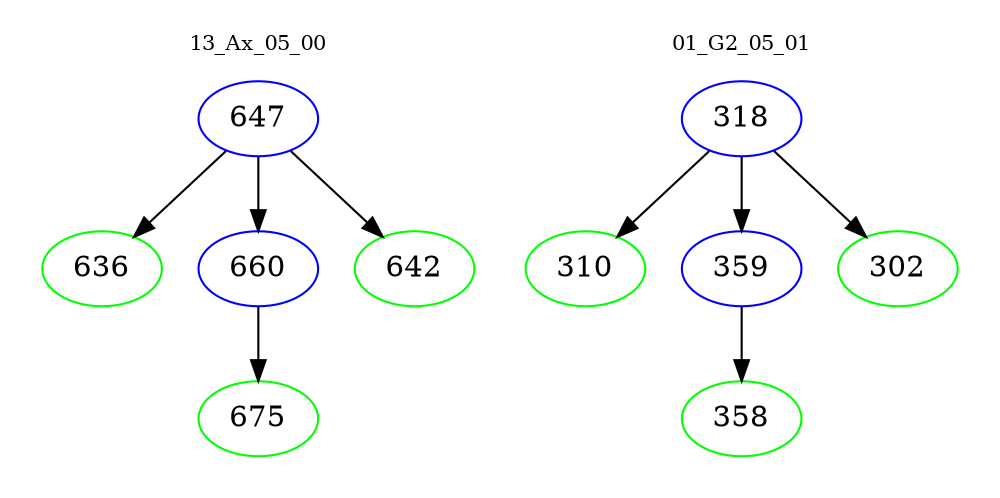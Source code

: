 digraph{
subgraph cluster_0 {
color = white
label = "13_Ax_05_00";
fontsize=10;
T0_647 [label="647", color="blue"]
T0_647 -> T0_636 [color="black"]
T0_636 [label="636", color="green"]
T0_647 -> T0_660 [color="black"]
T0_660 [label="660", color="blue"]
T0_660 -> T0_675 [color="black"]
T0_675 [label="675", color="green"]
T0_647 -> T0_642 [color="black"]
T0_642 [label="642", color="green"]
}
subgraph cluster_1 {
color = white
label = "01_G2_05_01";
fontsize=10;
T1_318 [label="318", color="blue"]
T1_318 -> T1_310 [color="black"]
T1_310 [label="310", color="green"]
T1_318 -> T1_359 [color="black"]
T1_359 [label="359", color="blue"]
T1_359 -> T1_358 [color="black"]
T1_358 [label="358", color="green"]
T1_318 -> T1_302 [color="black"]
T1_302 [label="302", color="green"]
}
}
